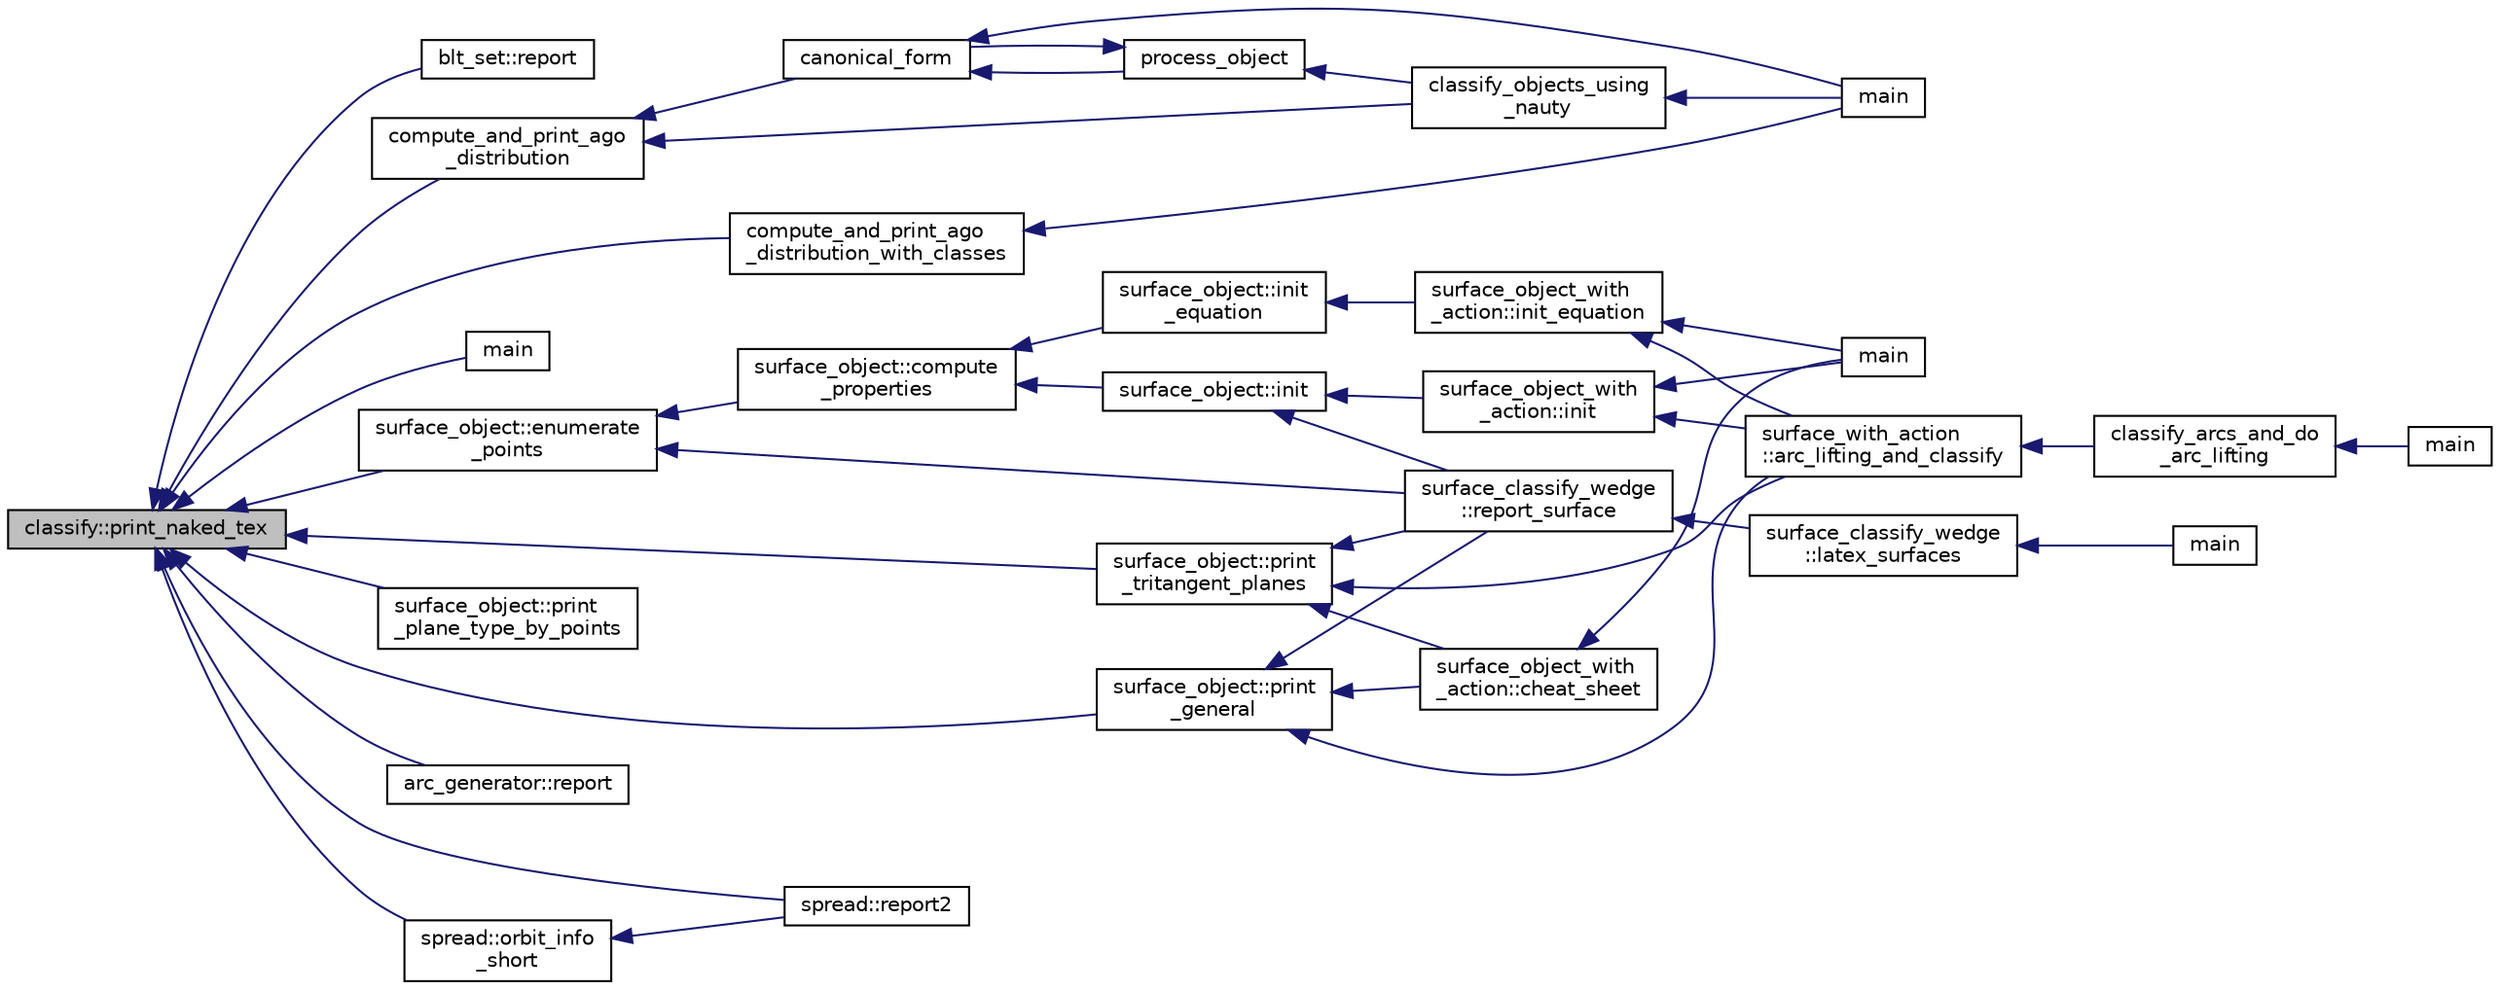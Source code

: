 digraph "classify::print_naked_tex"
{
  edge [fontname="Helvetica",fontsize="10",labelfontname="Helvetica",labelfontsize="10"];
  node [fontname="Helvetica",fontsize="10",shape=record];
  rankdir="LR";
  Node593 [label="classify::print_naked_tex",height=0.2,width=0.4,color="black", fillcolor="grey75", style="filled", fontcolor="black"];
  Node593 -> Node594 [dir="back",color="midnightblue",fontsize="10",style="solid",fontname="Helvetica"];
  Node594 [label="blt_set::report",height=0.2,width=0.4,color="black", fillcolor="white", style="filled",URL="$d1/d3d/classblt__set.html#a6b19f88bd2b92ebfba7e7c362eb9065c"];
  Node593 -> Node595 [dir="back",color="midnightblue",fontsize="10",style="solid",fontname="Helvetica"];
  Node595 [label="compute_and_print_ago\l_distribution",height=0.2,width=0.4,color="black", fillcolor="white", style="filled",URL="$d0/de6/projective__space__main_8_c.html#abc36e14ed82bd09be516755b5b717d68"];
  Node595 -> Node596 [dir="back",color="midnightblue",fontsize="10",style="solid",fontname="Helvetica"];
  Node596 [label="canonical_form",height=0.2,width=0.4,color="black", fillcolor="white", style="filled",URL="$d0/de6/projective__space__main_8_c.html#a5f0f6b71cd402c5b41240c420e533e60"];
  Node596 -> Node597 [dir="back",color="midnightblue",fontsize="10",style="solid",fontname="Helvetica"];
  Node597 [label="main",height=0.2,width=0.4,color="black", fillcolor="white", style="filled",URL="$d0/de6/projective__space__main_8_c.html#a3c04138a5bfe5d72780bb7e82a18e627"];
  Node596 -> Node598 [dir="back",color="midnightblue",fontsize="10",style="solid",fontname="Helvetica"];
  Node598 [label="process_object",height=0.2,width=0.4,color="black", fillcolor="white", style="filled",URL="$d0/de6/projective__space__main_8_c.html#a63a6b06bd2a9a9c50ed710271f4d5530"];
  Node598 -> Node596 [dir="back",color="midnightblue",fontsize="10",style="solid",fontname="Helvetica"];
  Node598 -> Node599 [dir="back",color="midnightblue",fontsize="10",style="solid",fontname="Helvetica"];
  Node599 [label="classify_objects_using\l_nauty",height=0.2,width=0.4,color="black", fillcolor="white", style="filled",URL="$d0/de6/projective__space__main_8_c.html#a32275eacc4bdda93b2b34c2a9217a088"];
  Node599 -> Node597 [dir="back",color="midnightblue",fontsize="10",style="solid",fontname="Helvetica"];
  Node595 -> Node599 [dir="back",color="midnightblue",fontsize="10",style="solid",fontname="Helvetica"];
  Node593 -> Node600 [dir="back",color="midnightblue",fontsize="10",style="solid",fontname="Helvetica"];
  Node600 [label="compute_and_print_ago\l_distribution_with_classes",height=0.2,width=0.4,color="black", fillcolor="white", style="filled",URL="$d0/de6/projective__space__main_8_c.html#ac64ecd71e4db92860ba230d89959dd8e"];
  Node600 -> Node597 [dir="back",color="midnightblue",fontsize="10",style="solid",fontname="Helvetica"];
  Node593 -> Node601 [dir="back",color="midnightblue",fontsize="10",style="solid",fontname="Helvetica"];
  Node601 [label="main",height=0.2,width=0.4,color="black", fillcolor="white", style="filled",URL="$df/da4/distribution_8_c.html#a3c04138a5bfe5d72780bb7e82a18e627"];
  Node593 -> Node602 [dir="back",color="midnightblue",fontsize="10",style="solid",fontname="Helvetica"];
  Node602 [label="surface_object::enumerate\l_points",height=0.2,width=0.4,color="black", fillcolor="white", style="filled",URL="$df/df8/classsurface__object.html#a001a13b6ea34dbe559033af634203466"];
  Node602 -> Node603 [dir="back",color="midnightblue",fontsize="10",style="solid",fontname="Helvetica"];
  Node603 [label="surface_object::compute\l_properties",height=0.2,width=0.4,color="black", fillcolor="white", style="filled",URL="$df/df8/classsurface__object.html#ad6c02c3c1432f8adfe49932041ce1b20"];
  Node603 -> Node604 [dir="back",color="midnightblue",fontsize="10",style="solid",fontname="Helvetica"];
  Node604 [label="surface_object::init\l_equation",height=0.2,width=0.4,color="black", fillcolor="white", style="filled",URL="$df/df8/classsurface__object.html#afd4f4d1accbf361897374bd18d571913"];
  Node604 -> Node605 [dir="back",color="midnightblue",fontsize="10",style="solid",fontname="Helvetica"];
  Node605 [label="surface_object_with\l_action::init_equation",height=0.2,width=0.4,color="black", fillcolor="white", style="filled",URL="$db/d28/classsurface__object__with__action.html#a310ce4189e50545dd67fa3652b8fd160"];
  Node605 -> Node606 [dir="back",color="midnightblue",fontsize="10",style="solid",fontname="Helvetica"];
  Node606 [label="main",height=0.2,width=0.4,color="black", fillcolor="white", style="filled",URL="$d2/dfa/create__surface__main_8_c.html#a217dbf8b442f20279ea00b898af96f52"];
  Node605 -> Node607 [dir="back",color="midnightblue",fontsize="10",style="solid",fontname="Helvetica"];
  Node607 [label="surface_with_action\l::arc_lifting_and_classify",height=0.2,width=0.4,color="black", fillcolor="white", style="filled",URL="$d8/df9/classsurface__with__action.html#a62a3948f830c59e09ef94937650a07a4"];
  Node607 -> Node608 [dir="back",color="midnightblue",fontsize="10",style="solid",fontname="Helvetica"];
  Node608 [label="classify_arcs_and_do\l_arc_lifting",height=0.2,width=0.4,color="black", fillcolor="white", style="filled",URL="$d6/dc3/arc__lifting__main_8_c.html#afdd7be16f16b8c71e9a72fe5f6a0b59c"];
  Node608 -> Node609 [dir="back",color="midnightblue",fontsize="10",style="solid",fontname="Helvetica"];
  Node609 [label="main",height=0.2,width=0.4,color="black", fillcolor="white", style="filled",URL="$d6/dc3/arc__lifting__main_8_c.html#a217dbf8b442f20279ea00b898af96f52"];
  Node603 -> Node610 [dir="back",color="midnightblue",fontsize="10",style="solid",fontname="Helvetica"];
  Node610 [label="surface_object::init",height=0.2,width=0.4,color="black", fillcolor="white", style="filled",URL="$df/df8/classsurface__object.html#ae51d9ac0a3853bc07908ac48ffa6e0d2"];
  Node610 -> Node611 [dir="back",color="midnightblue",fontsize="10",style="solid",fontname="Helvetica"];
  Node611 [label="surface_classify_wedge\l::report_surface",height=0.2,width=0.4,color="black", fillcolor="white", style="filled",URL="$d7/d5c/classsurface__classify__wedge.html#ad577d435c4726d0a35c10b2f8d4ed00c"];
  Node611 -> Node612 [dir="back",color="midnightblue",fontsize="10",style="solid",fontname="Helvetica"];
  Node612 [label="surface_classify_wedge\l::latex_surfaces",height=0.2,width=0.4,color="black", fillcolor="white", style="filled",URL="$d7/d5c/classsurface__classify__wedge.html#a5698763ece48d6f0a605527ca62429c5"];
  Node612 -> Node613 [dir="back",color="midnightblue",fontsize="10",style="solid",fontname="Helvetica"];
  Node613 [label="main",height=0.2,width=0.4,color="black", fillcolor="white", style="filled",URL="$df/df8/surface__classify_8_c.html#a217dbf8b442f20279ea00b898af96f52"];
  Node610 -> Node614 [dir="back",color="midnightblue",fontsize="10",style="solid",fontname="Helvetica"];
  Node614 [label="surface_object_with\l_action::init",height=0.2,width=0.4,color="black", fillcolor="white", style="filled",URL="$db/d28/classsurface__object__with__action.html#a65085da19618def3909b0f4bc27cba8a"];
  Node614 -> Node606 [dir="back",color="midnightblue",fontsize="10",style="solid",fontname="Helvetica"];
  Node614 -> Node607 [dir="back",color="midnightblue",fontsize="10",style="solid",fontname="Helvetica"];
  Node602 -> Node611 [dir="back",color="midnightblue",fontsize="10",style="solid",fontname="Helvetica"];
  Node593 -> Node615 [dir="back",color="midnightblue",fontsize="10",style="solid",fontname="Helvetica"];
  Node615 [label="surface_object::print\l_tritangent_planes",height=0.2,width=0.4,color="black", fillcolor="white", style="filled",URL="$df/df8/classsurface__object.html#adc569e1b86bec1e9eb1b13e08ae47c0d"];
  Node615 -> Node611 [dir="back",color="midnightblue",fontsize="10",style="solid",fontname="Helvetica"];
  Node615 -> Node616 [dir="back",color="midnightblue",fontsize="10",style="solid",fontname="Helvetica"];
  Node616 [label="surface_object_with\l_action::cheat_sheet",height=0.2,width=0.4,color="black", fillcolor="white", style="filled",URL="$db/d28/classsurface__object__with__action.html#a13371a6bb26f27759adcc0f7292b12d2"];
  Node616 -> Node606 [dir="back",color="midnightblue",fontsize="10",style="solid",fontname="Helvetica"];
  Node615 -> Node607 [dir="back",color="midnightblue",fontsize="10",style="solid",fontname="Helvetica"];
  Node593 -> Node617 [dir="back",color="midnightblue",fontsize="10",style="solid",fontname="Helvetica"];
  Node617 [label="surface_object::print\l_plane_type_by_points",height=0.2,width=0.4,color="black", fillcolor="white", style="filled",URL="$df/df8/classsurface__object.html#ad948559b08ec6d88a0138d943c4ecd3f"];
  Node593 -> Node618 [dir="back",color="midnightblue",fontsize="10",style="solid",fontname="Helvetica"];
  Node618 [label="surface_object::print\l_general",height=0.2,width=0.4,color="black", fillcolor="white", style="filled",URL="$df/df8/classsurface__object.html#ac8a03f56927e2db66b4012a17a2bb49f"];
  Node618 -> Node611 [dir="back",color="midnightblue",fontsize="10",style="solid",fontname="Helvetica"];
  Node618 -> Node616 [dir="back",color="midnightblue",fontsize="10",style="solid",fontname="Helvetica"];
  Node618 -> Node607 [dir="back",color="midnightblue",fontsize="10",style="solid",fontname="Helvetica"];
  Node593 -> Node619 [dir="back",color="midnightblue",fontsize="10",style="solid",fontname="Helvetica"];
  Node619 [label="arc_generator::report",height=0.2,width=0.4,color="black", fillcolor="white", style="filled",URL="$d4/d21/classarc__generator.html#a650f715bb3eec8fd1057e07e5b384f9a"];
  Node593 -> Node620 [dir="back",color="midnightblue",fontsize="10",style="solid",fontname="Helvetica"];
  Node620 [label="spread::report2",height=0.2,width=0.4,color="black", fillcolor="white", style="filled",URL="$da/dc1/classspread.html#a543a79e4e7306af291584f53dacbfdd8"];
  Node593 -> Node621 [dir="back",color="midnightblue",fontsize="10",style="solid",fontname="Helvetica"];
  Node621 [label="spread::orbit_info\l_short",height=0.2,width=0.4,color="black", fillcolor="white", style="filled",URL="$da/dc1/classspread.html#a24795f879a815d7e4480a72395711aef"];
  Node621 -> Node620 [dir="back",color="midnightblue",fontsize="10",style="solid",fontname="Helvetica"];
}
